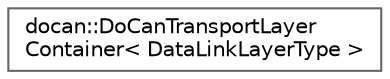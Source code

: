 digraph "Graphical Class Hierarchy"
{
 // LATEX_PDF_SIZE
  bgcolor="transparent";
  edge [fontname=Helvetica,fontsize=10,labelfontname=Helvetica,labelfontsize=10];
  node [fontname=Helvetica,fontsize=10,shape=box,height=0.2,width=0.4];
  rankdir="LR";
  Node0 [id="Node000000",label="docan::DoCanTransportLayer\lContainer\< DataLinkLayerType \>",height=0.2,width=0.4,color="grey40", fillcolor="white", style="filled",URL="$dc/dba/classdocan_1_1DoCanTransportLayerContainer.html",tooltip=" "];
}
